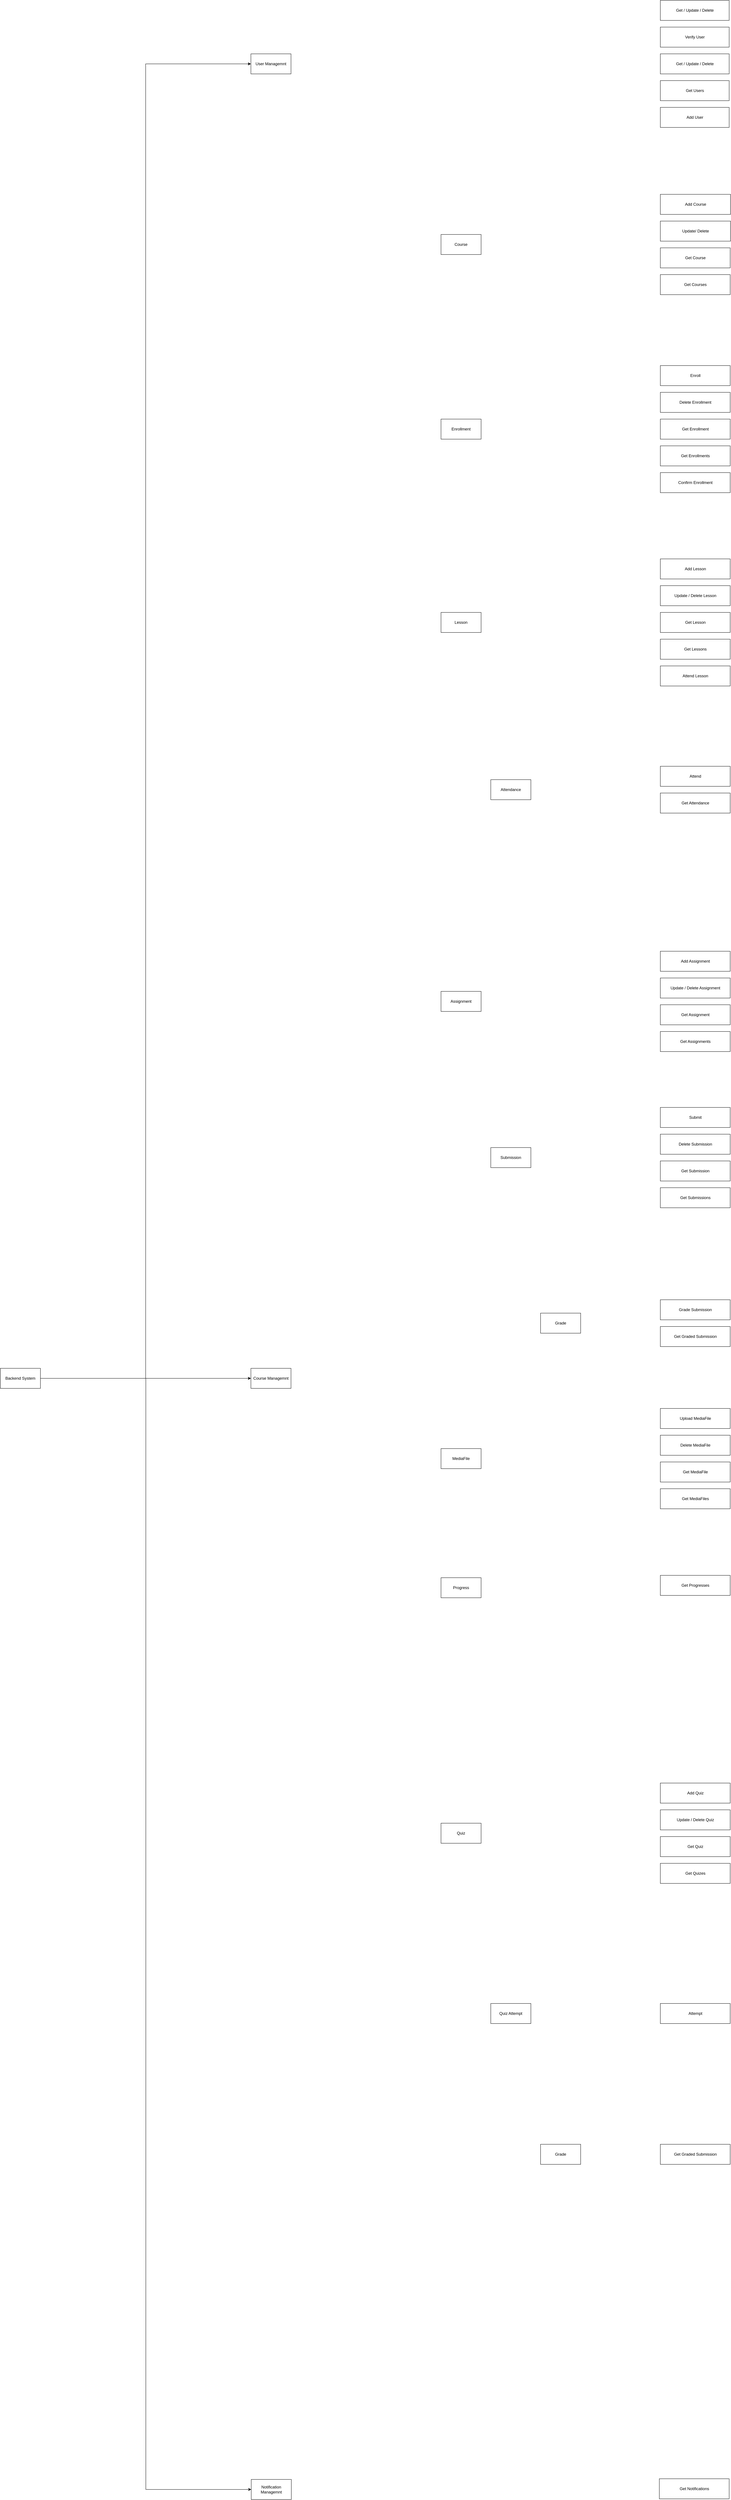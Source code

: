 <mxfile version="27.0.9">
  <diagram name="Page-1" id="aGVBakDjWfH1s-EeoHJm">
    <mxGraphModel dx="4565" dy="3605" grid="1" gridSize="10" guides="1" tooltips="1" connect="1" arrows="1" fold="1" page="1" pageScale="1" pageWidth="850" pageHeight="1100" math="0" shadow="0">
      <root>
        <mxCell id="0" />
        <mxCell id="1" parent="0" />
        <mxCell id="48TW3HGBr3-OI8HNYHSv-1" value="User Managemnt" style="rounded=0;whiteSpace=wrap;html=1;" parent="1" vertex="1">
          <mxGeometry x="260" y="30" width="120" height="60" as="geometry" />
        </mxCell>
        <mxCell id="48TW3HGBr3-OI8HNYHSv-3" value="Get / Update / Delete" style="rounded=0;whiteSpace=wrap;html=1;" parent="1" vertex="1">
          <mxGeometry x="1485.5" y="-130" width="206" height="60" as="geometry" />
        </mxCell>
        <mxCell id="48TW3HGBr3-OI8HNYHSv-7" value="Verify User" style="rounded=0;whiteSpace=wrap;html=1;" parent="1" vertex="1">
          <mxGeometry x="1485.5" y="-50" width="206" height="60" as="geometry" />
        </mxCell>
        <mxCell id="48TW3HGBr3-OI8HNYHSv-8" value="Get / Update / Delete" style="rounded=0;whiteSpace=wrap;html=1;" parent="1" vertex="1">
          <mxGeometry x="1485.5" y="30" width="206" height="60" as="geometry" />
        </mxCell>
        <mxCell id="48TW3HGBr3-OI8HNYHSv-14" value="Course Managemnt" style="rounded=0;whiteSpace=wrap;html=1;" parent="1" vertex="1">
          <mxGeometry x="260" y="3960" width="120" height="60" as="geometry" />
        </mxCell>
        <mxCell id="48TW3HGBr3-OI8HNYHSv-16" value="Get Course" style="rounded=0;whiteSpace=wrap;html=1;" parent="1" vertex="1">
          <mxGeometry x="1485.5" y="610" width="209" height="60" as="geometry" />
        </mxCell>
        <mxCell id="48TW3HGBr3-OI8HNYHSv-18" value="Add Course" style="rounded=0;whiteSpace=wrap;html=1;" parent="1" vertex="1">
          <mxGeometry x="1485.5" y="450" width="210" height="60" as="geometry" />
        </mxCell>
        <mxCell id="48TW3HGBr3-OI8HNYHSv-19" value="Update/ Delete" style="rounded=0;whiteSpace=wrap;html=1;" parent="1" vertex="1">
          <mxGeometry x="1485.5" y="530" width="210" height="60" as="geometry" />
        </mxCell>
        <mxCell id="48TW3HGBr3-OI8HNYHSv-20" value="Get Users" style="rounded=0;whiteSpace=wrap;html=1;" parent="1" vertex="1">
          <mxGeometry x="1485.5" y="110" width="206" height="60" as="geometry" />
        </mxCell>
        <mxCell id="48TW3HGBr3-OI8HNYHSv-22" value="Course" style="rounded=0;whiteSpace=wrap;html=1;" parent="1" vertex="1">
          <mxGeometry x="829" y="570" width="120" height="60" as="geometry" />
        </mxCell>
        <mxCell id="48TW3HGBr3-OI8HNYHSv-23" value="Enrollment" style="rounded=0;whiteSpace=wrap;html=1;" parent="1" vertex="1">
          <mxGeometry x="829" y="1122" width="120" height="60" as="geometry" />
        </mxCell>
        <mxCell id="48TW3HGBr3-OI8HNYHSv-24" value="Lesson" style="rounded=0;whiteSpace=wrap;html=1;" parent="1" vertex="1">
          <mxGeometry x="829" y="1700" width="120" height="60" as="geometry" />
        </mxCell>
        <mxCell id="48TW3HGBr3-OI8HNYHSv-26" value="Submission" style="rounded=0;whiteSpace=wrap;html=1;" parent="1" vertex="1">
          <mxGeometry x="978" y="3300" width="120" height="60" as="geometry" />
        </mxCell>
        <mxCell id="48TW3HGBr3-OI8HNYHSv-27" value="MediaFile" style="rounded=0;whiteSpace=wrap;html=1;" parent="1" vertex="1">
          <mxGeometry x="829" y="4200" width="120" height="60" as="geometry" />
        </mxCell>
        <mxCell id="48TW3HGBr3-OI8HNYHSv-28" value="Notification Managemnt" style="rounded=0;whiteSpace=wrap;html=1;" parent="1" vertex="1">
          <mxGeometry x="261" y="7282" width="120" height="60" as="geometry" />
        </mxCell>
        <mxCell id="48TW3HGBr3-OI8HNYHSv-29" value="Progress" style="rounded=0;whiteSpace=wrap;html=1;" parent="1" vertex="1">
          <mxGeometry x="829" y="4586" width="120" height="60" as="geometry" />
        </mxCell>
        <mxCell id="48TW3HGBr3-OI8HNYHSv-30" value="Attendance" style="rounded=0;whiteSpace=wrap;html=1;" parent="1" vertex="1">
          <mxGeometry x="978" y="2200" width="120" height="60" as="geometry" />
        </mxCell>
        <mxCell id="qaXC5aaT69b4gklD9cOE-92" style="edgeStyle=orthogonalEdgeStyle;rounded=0;orthogonalLoop=1;jettySize=auto;html=1;entryX=0;entryY=0.5;entryDx=0;entryDy=0;" edge="1" parent="1" source="48TW3HGBr3-OI8HNYHSv-31" target="48TW3HGBr3-OI8HNYHSv-1">
          <mxGeometry relative="1" as="geometry" />
        </mxCell>
        <mxCell id="qaXC5aaT69b4gklD9cOE-93" style="edgeStyle=orthogonalEdgeStyle;rounded=0;orthogonalLoop=1;jettySize=auto;html=1;exitX=1;exitY=0.5;exitDx=0;exitDy=0;entryX=0;entryY=0.5;entryDx=0;entryDy=0;" edge="1" parent="1" source="48TW3HGBr3-OI8HNYHSv-31" target="48TW3HGBr3-OI8HNYHSv-14">
          <mxGeometry relative="1" as="geometry" />
        </mxCell>
        <mxCell id="qaXC5aaT69b4gklD9cOE-94" style="edgeStyle=orthogonalEdgeStyle;rounded=0;orthogonalLoop=1;jettySize=auto;html=1;entryX=0;entryY=0.5;entryDx=0;entryDy=0;" edge="1" parent="1" source="48TW3HGBr3-OI8HNYHSv-31" target="48TW3HGBr3-OI8HNYHSv-28">
          <mxGeometry relative="1" as="geometry" />
        </mxCell>
        <mxCell id="48TW3HGBr3-OI8HNYHSv-31" value="Backend System" style="rounded=0;whiteSpace=wrap;html=1;" parent="1" vertex="1">
          <mxGeometry x="-490" y="3960" width="120" height="60" as="geometry" />
        </mxCell>
        <mxCell id="48TW3HGBr3-OI8HNYHSv-79" value="Add User" style="rounded=0;whiteSpace=wrap;html=1;" parent="1" vertex="1">
          <mxGeometry x="1485.5" y="190" width="206" height="60" as="geometry" />
        </mxCell>
        <mxCell id="48TW3HGBr3-OI8HNYHSv-92" value="Get Courses" style="rounded=0;whiteSpace=wrap;html=1;" parent="1" vertex="1">
          <mxGeometry x="1485.5" y="690" width="209" height="60" as="geometry" />
        </mxCell>
        <mxCell id="48TW3HGBr3-OI8HNYHSv-102" value="Enroll" style="rounded=0;whiteSpace=wrap;html=1;" parent="1" vertex="1">
          <mxGeometry x="1485.5" y="962" width="209" height="60" as="geometry" />
        </mxCell>
        <mxCell id="48TW3HGBr3-OI8HNYHSv-103" value="Delete Enrollment" style="rounded=0;whiteSpace=wrap;html=1;" parent="1" vertex="1">
          <mxGeometry x="1485.5" y="1042" width="209" height="60" as="geometry" />
        </mxCell>
        <mxCell id="48TW3HGBr3-OI8HNYHSv-104" value="Get Enrollments" style="rounded=0;whiteSpace=wrap;html=1;" parent="1" vertex="1">
          <mxGeometry x="1485.5" y="1202" width="209" height="60" as="geometry" />
        </mxCell>
        <mxCell id="48TW3HGBr3-OI8HNYHSv-105" value="Get Enrollment" style="rounded=0;whiteSpace=wrap;html=1;" parent="1" vertex="1">
          <mxGeometry x="1485.5" y="1122" width="209" height="60" as="geometry" />
        </mxCell>
        <mxCell id="48TW3HGBr3-OI8HNYHSv-106" value="Confirm Enrollment" style="rounded=0;whiteSpace=wrap;html=1;" parent="1" vertex="1">
          <mxGeometry x="1485.5" y="1282" width="209" height="60" as="geometry" />
        </mxCell>
        <mxCell id="48TW3HGBr3-OI8HNYHSv-126" value="Add Lesson" style="rounded=0;whiteSpace=wrap;html=1;" parent="1" vertex="1">
          <mxGeometry x="1485.5" y="1540" width="209" height="60" as="geometry" />
        </mxCell>
        <mxCell id="48TW3HGBr3-OI8HNYHSv-127" value="Update / Delete Lesson" style="rounded=0;whiteSpace=wrap;html=1;" parent="1" vertex="1">
          <mxGeometry x="1485.5" y="1620" width="209" height="60" as="geometry" />
        </mxCell>
        <mxCell id="48TW3HGBr3-OI8HNYHSv-135" value="Get Lessons" style="rounded=0;whiteSpace=wrap;html=1;" parent="1" vertex="1">
          <mxGeometry x="1485.5" y="1780" width="209" height="60" as="geometry" />
        </mxCell>
        <mxCell id="48TW3HGBr3-OI8HNYHSv-142" value="Attend Lesson" style="rounded=0;whiteSpace=wrap;html=1;" parent="1" vertex="1">
          <mxGeometry x="1485.5" y="1860" width="209" height="60" as="geometry" />
        </mxCell>
        <mxCell id="48TW3HGBr3-OI8HNYHSv-148" value="Get Lesson" style="rounded=0;whiteSpace=wrap;html=1;" parent="1" vertex="1">
          <mxGeometry x="1485.5" y="1700" width="209" height="60" as="geometry" />
        </mxCell>
        <mxCell id="E2JBSVhkc4Iez4ISo9yt-16" value="Assignment" style="rounded=0;whiteSpace=wrap;html=1;" parent="1" vertex="1">
          <mxGeometry x="829" y="2833" width="120" height="60" as="geometry" />
        </mxCell>
        <mxCell id="E2JBSVhkc4Iez4ISo9yt-17" value="Add Assignment" style="rounded=0;whiteSpace=wrap;html=1;" parent="1" vertex="1">
          <mxGeometry x="1485.5" y="2713" width="209" height="60" as="geometry" />
        </mxCell>
        <mxCell id="E2JBSVhkc4Iez4ISo9yt-18" value="Update / Delete Assignment" style="rounded=0;whiteSpace=wrap;html=1;" parent="1" vertex="1">
          <mxGeometry x="1485.5" y="2793" width="209" height="60" as="geometry" />
        </mxCell>
        <mxCell id="E2JBSVhkc4Iez4ISo9yt-19" value="Get Assignments" style="rounded=0;whiteSpace=wrap;html=1;" parent="1" vertex="1">
          <mxGeometry x="1485.5" y="2953" width="209" height="60" as="geometry" />
        </mxCell>
        <mxCell id="E2JBSVhkc4Iez4ISo9yt-30" value="Get Assignment" style="rounded=0;whiteSpace=wrap;html=1;" parent="1" vertex="1">
          <mxGeometry x="1485.5" y="2873" width="209" height="60" as="geometry" />
        </mxCell>
        <mxCell id="E2JBSVhkc4Iez4ISo9yt-34" value="Submit" style="rounded=0;whiteSpace=wrap;html=1;" parent="1" vertex="1">
          <mxGeometry x="1485.5" y="3180" width="209" height="60" as="geometry" />
        </mxCell>
        <mxCell id="E2JBSVhkc4Iez4ISo9yt-35" value="Delete Submission" style="rounded=0;whiteSpace=wrap;html=1;" parent="1" vertex="1">
          <mxGeometry x="1485.5" y="3260" width="209" height="60" as="geometry" />
        </mxCell>
        <mxCell id="E2JBSVhkc4Iez4ISo9yt-36" value="Get Submissions" style="rounded=0;whiteSpace=wrap;html=1;" parent="1" vertex="1">
          <mxGeometry x="1485.5" y="3420" width="209" height="60" as="geometry" />
        </mxCell>
        <mxCell id="E2JBSVhkc4Iez4ISo9yt-37" value="Get Submission" style="rounded=0;whiteSpace=wrap;html=1;" parent="1" vertex="1">
          <mxGeometry x="1485.5" y="3340" width="209" height="60" as="geometry" />
        </mxCell>
        <mxCell id="E2JBSVhkc4Iez4ISo9yt-56" value="Upload MediaFile" style="rounded=0;whiteSpace=wrap;html=1;" parent="1" vertex="1">
          <mxGeometry x="1485.5" y="4080" width="209" height="60" as="geometry" />
        </mxCell>
        <mxCell id="E2JBSVhkc4Iez4ISo9yt-57" value="Delete MediaFile" style="rounded=0;whiteSpace=wrap;html=1;" parent="1" vertex="1">
          <mxGeometry x="1485.5" y="4160" width="209" height="60" as="geometry" />
        </mxCell>
        <mxCell id="E2JBSVhkc4Iez4ISo9yt-58" value="Get MediaFile" style="rounded=0;whiteSpace=wrap;html=1;" parent="1" vertex="1">
          <mxGeometry x="1485.5" y="4240" width="209" height="60" as="geometry" />
        </mxCell>
        <mxCell id="E2JBSVhkc4Iez4ISo9yt-59" value="Get MediaFiles" style="rounded=0;whiteSpace=wrap;html=1;" parent="1" vertex="1">
          <mxGeometry x="1485.5" y="4320" width="209" height="60" as="geometry" />
        </mxCell>
        <mxCell id="qaXC5aaT69b4gklD9cOE-1" value="Grade" style="rounded=0;whiteSpace=wrap;html=1;" vertex="1" parent="1">
          <mxGeometry x="1127" y="3795" width="120" height="60" as="geometry" />
        </mxCell>
        <mxCell id="qaXC5aaT69b4gklD9cOE-3" value="Grade Submission" style="rounded=0;whiteSpace=wrap;html=1;" vertex="1" parent="1">
          <mxGeometry x="1485.5" y="3755" width="209" height="60" as="geometry" />
        </mxCell>
        <mxCell id="qaXC5aaT69b4gklD9cOE-4" value="Get Graded Submission" style="rounded=0;whiteSpace=wrap;html=1;" vertex="1" parent="1">
          <mxGeometry x="1485.5" y="3835" width="209" height="60" as="geometry" />
        </mxCell>
        <mxCell id="qaXC5aaT69b4gklD9cOE-12" value="Get Progresses" style="rounded=0;whiteSpace=wrap;html=1;" vertex="1" parent="1">
          <mxGeometry x="1485.5" y="4579" width="209" height="60" as="geometry" />
        </mxCell>
        <mxCell id="qaXC5aaT69b4gklD9cOE-16" value="Attend" style="rounded=0;whiteSpace=wrap;html=1;" vertex="1" parent="1">
          <mxGeometry x="1485.5" y="2160" width="209" height="60" as="geometry" />
        </mxCell>
        <mxCell id="qaXC5aaT69b4gklD9cOE-17" value="Get Attendance" style="rounded=0;whiteSpace=wrap;html=1;" vertex="1" parent="1">
          <mxGeometry x="1485.5" y="2240" width="209" height="60" as="geometry" />
        </mxCell>
        <mxCell id="qaXC5aaT69b4gklD9cOE-39" value="Quiz Attempt" style="rounded=0;whiteSpace=wrap;html=1;" vertex="1" parent="1">
          <mxGeometry x="978" y="5859" width="120" height="60" as="geometry" />
        </mxCell>
        <mxCell id="qaXC5aaT69b4gklD9cOE-49" value="Quiz" style="rounded=0;whiteSpace=wrap;html=1;" vertex="1" parent="1">
          <mxGeometry x="829" y="5320" width="120" height="60" as="geometry" />
        </mxCell>
        <mxCell id="qaXC5aaT69b4gklD9cOE-50" value="Add Quiz" style="rounded=0;whiteSpace=wrap;html=1;" vertex="1" parent="1">
          <mxGeometry x="1485.5" y="5200" width="209" height="60" as="geometry" />
        </mxCell>
        <mxCell id="qaXC5aaT69b4gklD9cOE-51" value="Update / Delete Quiz" style="rounded=0;whiteSpace=wrap;html=1;" vertex="1" parent="1">
          <mxGeometry x="1485.5" y="5280" width="209" height="60" as="geometry" />
        </mxCell>
        <mxCell id="qaXC5aaT69b4gklD9cOE-52" value="Get Quizes" style="rounded=0;whiteSpace=wrap;html=1;" vertex="1" parent="1">
          <mxGeometry x="1485.5" y="5440" width="209" height="60" as="geometry" />
        </mxCell>
        <mxCell id="qaXC5aaT69b4gklD9cOE-61" value="Get Quiz" style="rounded=0;whiteSpace=wrap;html=1;" vertex="1" parent="1">
          <mxGeometry x="1485.5" y="5360" width="209" height="60" as="geometry" />
        </mxCell>
        <mxCell id="qaXC5aaT69b4gklD9cOE-62" value="Attempt" style="rounded=0;whiteSpace=wrap;html=1;" vertex="1" parent="1">
          <mxGeometry x="1485.5" y="5859" width="209" height="60" as="geometry" />
        </mxCell>
        <mxCell id="qaXC5aaT69b4gklD9cOE-75" value="Grade" style="rounded=0;whiteSpace=wrap;html=1;" vertex="1" parent="1">
          <mxGeometry x="1127" y="6280" width="120" height="60" as="geometry" />
        </mxCell>
        <mxCell id="qaXC5aaT69b4gklD9cOE-77" value="Get Graded Submission" style="rounded=0;whiteSpace=wrap;html=1;" vertex="1" parent="1">
          <mxGeometry x="1485.5" y="6280" width="209" height="60" as="geometry" />
        </mxCell>
        <mxCell id="qaXC5aaT69b4gklD9cOE-90" value="Get Notifications" style="rounded=0;whiteSpace=wrap;html=1;" vertex="1" parent="1">
          <mxGeometry x="1482.5" y="7280" width="209" height="60" as="geometry" />
        </mxCell>
      </root>
    </mxGraphModel>
  </diagram>
</mxfile>
